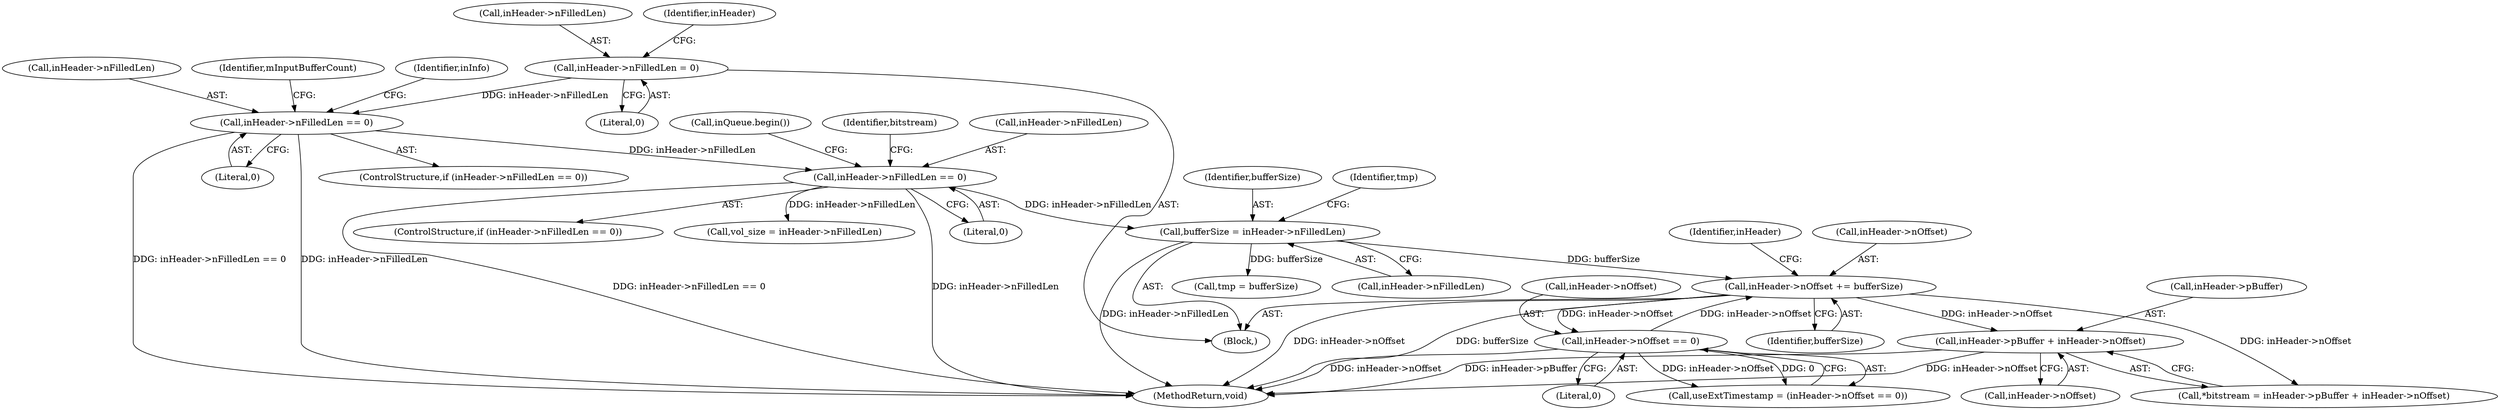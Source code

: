 digraph "0_Android_d2f47191538837e796e2b10c1ff7e1ee35f6e0ab@pointer" {
"1000241" [label="(Call,inHeader->pBuffer + inHeader->nOffset)"];
"1000510" [label="(Call,inHeader->nOffset += bufferSize)"];
"1000461" [label="(Call,bufferSize = inHeader->nFilledLen)"];
"1000169" [label="(Call,inHeader->nFilledLen == 0)"];
"1000540" [label="(Call,inHeader->nFilledLen == 0)"];
"1000515" [label="(Call,inHeader->nFilledLen = 0)"];
"1000438" [label="(Call,inHeader->nOffset == 0)"];
"1000541" [label="(Call,inHeader->nFilledLen)"];
"1000517" [label="(Identifier,inHeader)"];
"1000615" [label="(MethodReturn,void)"];
"1000442" [label="(Literal,0)"];
"1000242" [label="(Call,inHeader->pBuffer)"];
"1000173" [label="(Literal,0)"];
"1000169" [label="(Call,inHeader->nFilledLen == 0)"];
"1000168" [label="(ControlStructure,if (inHeader->nFilledLen == 0))"];
"1000467" [label="(Call,tmp = bufferSize)"];
"1000514" [label="(Identifier,bufferSize)"];
"1000439" [label="(Call,inHeader->nOffset)"];
"1000463" [label="(Call,inHeader->nFilledLen)"];
"1000239" [label="(Call,*bitstream = inHeader->pBuffer + inHeader->nOffset)"];
"1000539" [label="(ControlStructure,if (inHeader->nFilledLen == 0))"];
"1000176" [label="(Call,inQueue.begin())"];
"1000462" [label="(Identifier,bufferSize)"];
"1000540" [label="(Call,inHeader->nFilledLen == 0)"];
"1000468" [label="(Identifier,tmp)"];
"1000544" [label="(Literal,0)"];
"1000562" [label="(Identifier,mInputBufferCount)"];
"1000436" [label="(Call,useExtTimestamp = (inHeader->nOffset == 0))"];
"1000240" [label="(Identifier,bitstream)"];
"1000438" [label="(Call,inHeader->nOffset == 0)"];
"1000511" [label="(Call,inHeader->nOffset)"];
"1000461" [label="(Call,bufferSize = inHeader->nFilledLen)"];
"1000519" [label="(Literal,0)"];
"1000170" [label="(Call,inHeader->nFilledLen)"];
"1000516" [label="(Call,inHeader->nFilledLen)"];
"1000297" [label="(Call,vol_size = inHeader->nFilledLen)"];
"1000241" [label="(Call,inHeader->pBuffer + inHeader->nOffset)"];
"1000515" [label="(Call,inHeader->nFilledLen = 0)"];
"1000245" [label="(Call,inHeader->nOffset)"];
"1000510" [label="(Call,inHeader->nOffset += bufferSize)"];
"1000129" [label="(Block,)"];
"1000523" [label="(Identifier,inHeader)"];
"1000548" [label="(Identifier,inInfo)"];
"1000241" -> "1000239"  [label="AST: "];
"1000241" -> "1000245"  [label="CFG: "];
"1000242" -> "1000241"  [label="AST: "];
"1000245" -> "1000241"  [label="AST: "];
"1000239" -> "1000241"  [label="CFG: "];
"1000241" -> "1000615"  [label="DDG: inHeader->pBuffer"];
"1000241" -> "1000615"  [label="DDG: inHeader->nOffset"];
"1000510" -> "1000241"  [label="DDG: inHeader->nOffset"];
"1000510" -> "1000129"  [label="AST: "];
"1000510" -> "1000514"  [label="CFG: "];
"1000511" -> "1000510"  [label="AST: "];
"1000514" -> "1000510"  [label="AST: "];
"1000517" -> "1000510"  [label="CFG: "];
"1000510" -> "1000615"  [label="DDG: bufferSize"];
"1000510" -> "1000615"  [label="DDG: inHeader->nOffset"];
"1000510" -> "1000239"  [label="DDG: inHeader->nOffset"];
"1000510" -> "1000438"  [label="DDG: inHeader->nOffset"];
"1000461" -> "1000510"  [label="DDG: bufferSize"];
"1000438" -> "1000510"  [label="DDG: inHeader->nOffset"];
"1000461" -> "1000129"  [label="AST: "];
"1000461" -> "1000463"  [label="CFG: "];
"1000462" -> "1000461"  [label="AST: "];
"1000463" -> "1000461"  [label="AST: "];
"1000468" -> "1000461"  [label="CFG: "];
"1000461" -> "1000615"  [label="DDG: inHeader->nFilledLen"];
"1000169" -> "1000461"  [label="DDG: inHeader->nFilledLen"];
"1000461" -> "1000467"  [label="DDG: bufferSize"];
"1000169" -> "1000168"  [label="AST: "];
"1000169" -> "1000173"  [label="CFG: "];
"1000170" -> "1000169"  [label="AST: "];
"1000173" -> "1000169"  [label="AST: "];
"1000176" -> "1000169"  [label="CFG: "];
"1000240" -> "1000169"  [label="CFG: "];
"1000169" -> "1000615"  [label="DDG: inHeader->nFilledLen == 0"];
"1000169" -> "1000615"  [label="DDG: inHeader->nFilledLen"];
"1000540" -> "1000169"  [label="DDG: inHeader->nFilledLen"];
"1000169" -> "1000297"  [label="DDG: inHeader->nFilledLen"];
"1000540" -> "1000539"  [label="AST: "];
"1000540" -> "1000544"  [label="CFG: "];
"1000541" -> "1000540"  [label="AST: "];
"1000544" -> "1000540"  [label="AST: "];
"1000548" -> "1000540"  [label="CFG: "];
"1000562" -> "1000540"  [label="CFG: "];
"1000540" -> "1000615"  [label="DDG: inHeader->nFilledLen == 0"];
"1000540" -> "1000615"  [label="DDG: inHeader->nFilledLen"];
"1000515" -> "1000540"  [label="DDG: inHeader->nFilledLen"];
"1000515" -> "1000129"  [label="AST: "];
"1000515" -> "1000519"  [label="CFG: "];
"1000516" -> "1000515"  [label="AST: "];
"1000519" -> "1000515"  [label="AST: "];
"1000523" -> "1000515"  [label="CFG: "];
"1000438" -> "1000436"  [label="AST: "];
"1000438" -> "1000442"  [label="CFG: "];
"1000439" -> "1000438"  [label="AST: "];
"1000442" -> "1000438"  [label="AST: "];
"1000436" -> "1000438"  [label="CFG: "];
"1000438" -> "1000615"  [label="DDG: inHeader->nOffset"];
"1000438" -> "1000436"  [label="DDG: inHeader->nOffset"];
"1000438" -> "1000436"  [label="DDG: 0"];
}
